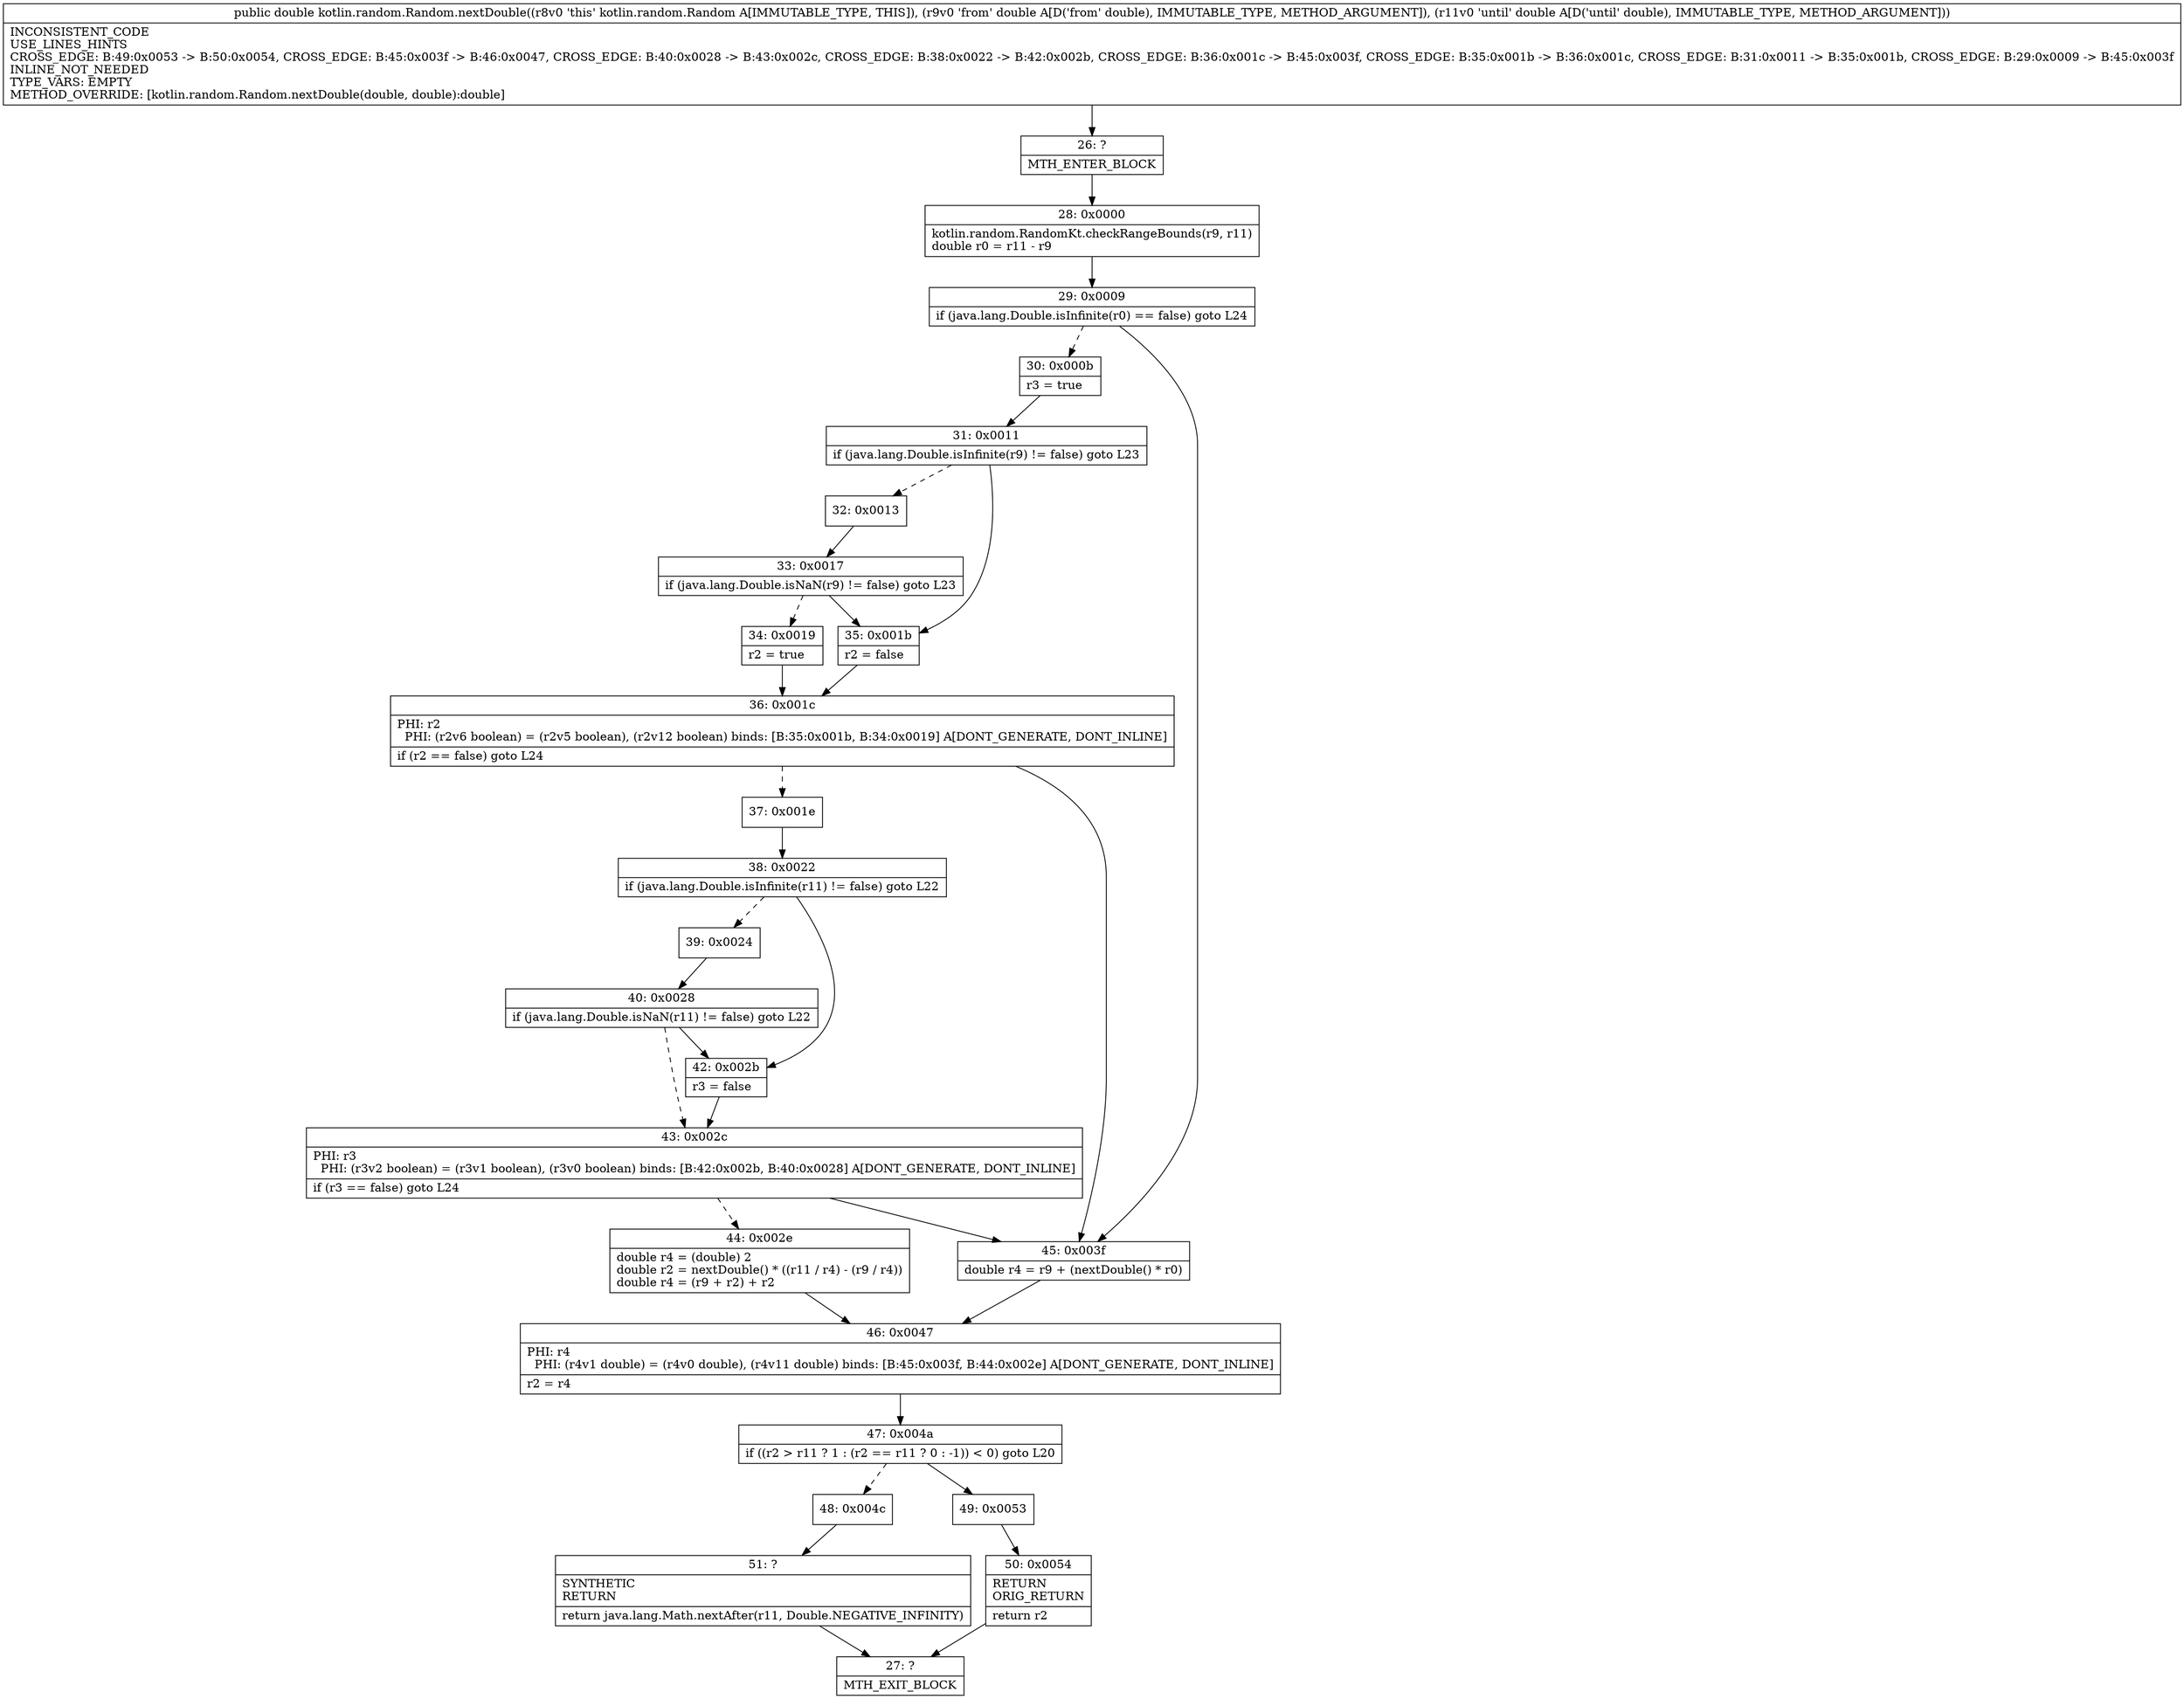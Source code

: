 digraph "CFG forkotlin.random.Random.nextDouble(DD)D" {
Node_26 [shape=record,label="{26\:\ ?|MTH_ENTER_BLOCK\l}"];
Node_28 [shape=record,label="{28\:\ 0x0000|kotlin.random.RandomKt.checkRangeBounds(r9, r11)\ldouble r0 = r11 \- r9\l}"];
Node_29 [shape=record,label="{29\:\ 0x0009|if (java.lang.Double.isInfinite(r0) == false) goto L24\l}"];
Node_30 [shape=record,label="{30\:\ 0x000b|r3 = true\l}"];
Node_31 [shape=record,label="{31\:\ 0x0011|if (java.lang.Double.isInfinite(r9) != false) goto L23\l}"];
Node_32 [shape=record,label="{32\:\ 0x0013}"];
Node_33 [shape=record,label="{33\:\ 0x0017|if (java.lang.Double.isNaN(r9) != false) goto L23\l}"];
Node_34 [shape=record,label="{34\:\ 0x0019|r2 = true\l}"];
Node_36 [shape=record,label="{36\:\ 0x001c|PHI: r2 \l  PHI: (r2v6 boolean) = (r2v5 boolean), (r2v12 boolean) binds: [B:35:0x001b, B:34:0x0019] A[DONT_GENERATE, DONT_INLINE]\l|if (r2 == false) goto L24\l}"];
Node_37 [shape=record,label="{37\:\ 0x001e}"];
Node_38 [shape=record,label="{38\:\ 0x0022|if (java.lang.Double.isInfinite(r11) != false) goto L22\l}"];
Node_39 [shape=record,label="{39\:\ 0x0024}"];
Node_40 [shape=record,label="{40\:\ 0x0028|if (java.lang.Double.isNaN(r11) != false) goto L22\l}"];
Node_43 [shape=record,label="{43\:\ 0x002c|PHI: r3 \l  PHI: (r3v2 boolean) = (r3v1 boolean), (r3v0 boolean) binds: [B:42:0x002b, B:40:0x0028] A[DONT_GENERATE, DONT_INLINE]\l|if (r3 == false) goto L24\l}"];
Node_44 [shape=record,label="{44\:\ 0x002e|double r4 = (double) 2\ldouble r2 = nextDouble() * ((r11 \/ r4) \- (r9 \/ r4))\ldouble r4 = (r9 + r2) + r2\l}"];
Node_46 [shape=record,label="{46\:\ 0x0047|PHI: r4 \l  PHI: (r4v1 double) = (r4v0 double), (r4v11 double) binds: [B:45:0x003f, B:44:0x002e] A[DONT_GENERATE, DONT_INLINE]\l|r2 = r4\l}"];
Node_47 [shape=record,label="{47\:\ 0x004a|if ((r2 \> r11 ? 1 : (r2 == r11 ? 0 : \-1)) \< 0) goto L20\l}"];
Node_48 [shape=record,label="{48\:\ 0x004c}"];
Node_51 [shape=record,label="{51\:\ ?|SYNTHETIC\lRETURN\l|return java.lang.Math.nextAfter(r11, Double.NEGATIVE_INFINITY)\l}"];
Node_27 [shape=record,label="{27\:\ ?|MTH_EXIT_BLOCK\l}"];
Node_49 [shape=record,label="{49\:\ 0x0053}"];
Node_50 [shape=record,label="{50\:\ 0x0054|RETURN\lORIG_RETURN\l|return r2\l}"];
Node_42 [shape=record,label="{42\:\ 0x002b|r3 = false\l}"];
Node_35 [shape=record,label="{35\:\ 0x001b|r2 = false\l}"];
Node_45 [shape=record,label="{45\:\ 0x003f|double r4 = r9 + (nextDouble() * r0)\l}"];
MethodNode[shape=record,label="{public double kotlin.random.Random.nextDouble((r8v0 'this' kotlin.random.Random A[IMMUTABLE_TYPE, THIS]), (r9v0 'from' double A[D('from' double), IMMUTABLE_TYPE, METHOD_ARGUMENT]), (r11v0 'until' double A[D('until' double), IMMUTABLE_TYPE, METHOD_ARGUMENT]))  | INCONSISTENT_CODE\lUSE_LINES_HINTS\lCROSS_EDGE: B:49:0x0053 \-\> B:50:0x0054, CROSS_EDGE: B:45:0x003f \-\> B:46:0x0047, CROSS_EDGE: B:40:0x0028 \-\> B:43:0x002c, CROSS_EDGE: B:38:0x0022 \-\> B:42:0x002b, CROSS_EDGE: B:36:0x001c \-\> B:45:0x003f, CROSS_EDGE: B:35:0x001b \-\> B:36:0x001c, CROSS_EDGE: B:31:0x0011 \-\> B:35:0x001b, CROSS_EDGE: B:29:0x0009 \-\> B:45:0x003f\lINLINE_NOT_NEEDED\lTYPE_VARS: EMPTY\lMETHOD_OVERRIDE: [kotlin.random.Random.nextDouble(double, double):double]\l}"];
MethodNode -> Node_26;Node_26 -> Node_28;
Node_28 -> Node_29;
Node_29 -> Node_30[style=dashed];
Node_29 -> Node_45;
Node_30 -> Node_31;
Node_31 -> Node_32[style=dashed];
Node_31 -> Node_35;
Node_32 -> Node_33;
Node_33 -> Node_34[style=dashed];
Node_33 -> Node_35;
Node_34 -> Node_36;
Node_36 -> Node_37[style=dashed];
Node_36 -> Node_45;
Node_37 -> Node_38;
Node_38 -> Node_39[style=dashed];
Node_38 -> Node_42;
Node_39 -> Node_40;
Node_40 -> Node_42;
Node_40 -> Node_43[style=dashed];
Node_43 -> Node_44[style=dashed];
Node_43 -> Node_45;
Node_44 -> Node_46;
Node_46 -> Node_47;
Node_47 -> Node_48[style=dashed];
Node_47 -> Node_49;
Node_48 -> Node_51;
Node_51 -> Node_27;
Node_49 -> Node_50;
Node_50 -> Node_27;
Node_42 -> Node_43;
Node_35 -> Node_36;
Node_45 -> Node_46;
}

